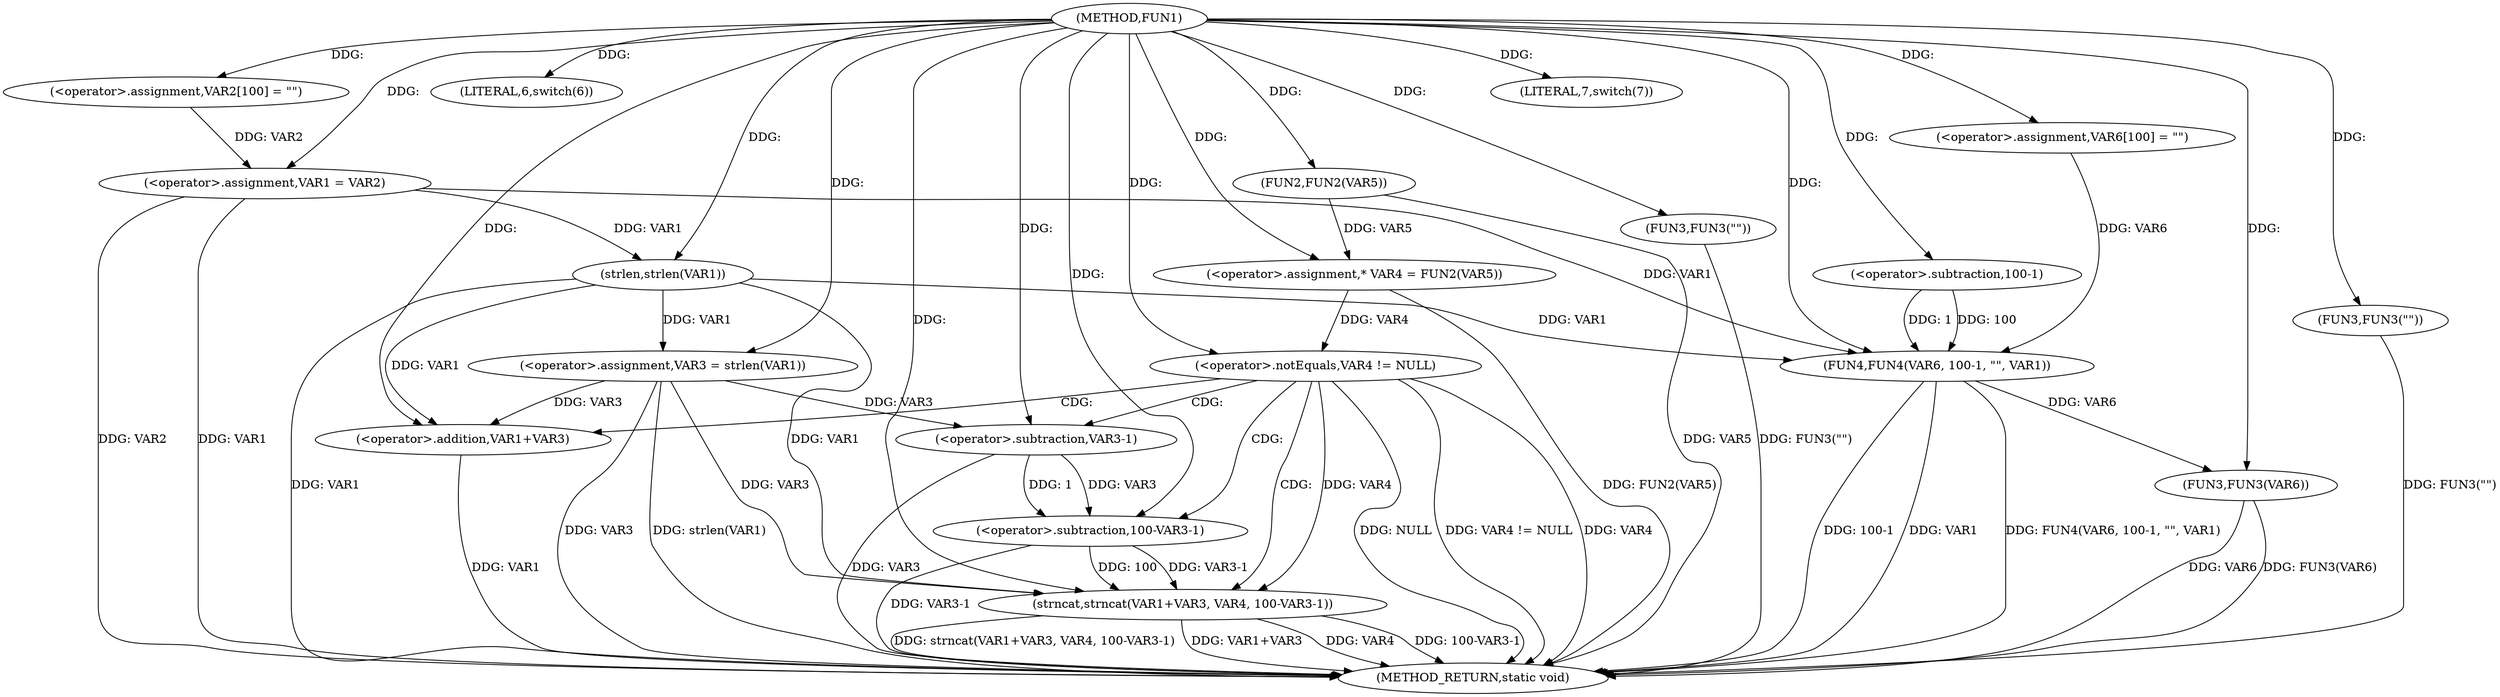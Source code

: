 digraph FUN1 {  
"1000100" [label = "(METHOD,FUN1)" ]
"1000168" [label = "(METHOD_RETURN,static void)" ]
"1000104" [label = "(<operator>.assignment,VAR2[100] = \"\")" ]
"1000107" [label = "(<operator>.assignment,VAR1 = VAR2)" ]
"1000111" [label = "(LITERAL,6,switch(6))" ]
"1000116" [label = "(<operator>.assignment,VAR3 = strlen(VAR1))" ]
"1000118" [label = "(strlen,strlen(VAR1))" ]
"1000121" [label = "(<operator>.assignment,* VAR4 = FUN2(VAR5))" ]
"1000123" [label = "(FUN2,FUN2(VAR5))" ]
"1000126" [label = "(<operator>.notEquals,VAR4 != NULL)" ]
"1000130" [label = "(strncat,strncat(VAR1+VAR3, VAR4, 100-VAR3-1))" ]
"1000131" [label = "(<operator>.addition,VAR1+VAR3)" ]
"1000135" [label = "(<operator>.subtraction,100-VAR3-1)" ]
"1000137" [label = "(<operator>.subtraction,VAR3-1)" ]
"1000142" [label = "(FUN3,FUN3(\"\"))" ]
"1000146" [label = "(LITERAL,7,switch(7))" ]
"1000151" [label = "(<operator>.assignment,VAR6[100] = \"\")" ]
"1000154" [label = "(FUN4,FUN4(VAR6, 100-1, \"\", VAR1))" ]
"1000156" [label = "(<operator>.subtraction,100-1)" ]
"1000161" [label = "(FUN3,FUN3(VAR6))" ]
"1000165" [label = "(FUN3,FUN3(\"\"))" ]
  "1000116" -> "1000168"  [ label = "DDG: VAR3"] 
  "1000142" -> "1000168"  [ label = "DDG: FUN3(\"\")"] 
  "1000107" -> "1000168"  [ label = "DDG: VAR1"] 
  "1000154" -> "1000168"  [ label = "DDG: VAR1"] 
  "1000130" -> "1000168"  [ label = "DDG: VAR4"] 
  "1000126" -> "1000168"  [ label = "DDG: VAR4"] 
  "1000116" -> "1000168"  [ label = "DDG: strlen(VAR1)"] 
  "1000154" -> "1000168"  [ label = "DDG: FUN4(VAR6, 100-1, \"\", VAR1)"] 
  "1000130" -> "1000168"  [ label = "DDG: 100-VAR3-1"] 
  "1000118" -> "1000168"  [ label = "DDG: VAR1"] 
  "1000161" -> "1000168"  [ label = "DDG: VAR6"] 
  "1000130" -> "1000168"  [ label = "DDG: strncat(VAR1+VAR3, VAR4, 100-VAR3-1)"] 
  "1000126" -> "1000168"  [ label = "DDG: VAR4 != NULL"] 
  "1000121" -> "1000168"  [ label = "DDG: FUN2(VAR5)"] 
  "1000131" -> "1000168"  [ label = "DDG: VAR1"] 
  "1000137" -> "1000168"  [ label = "DDG: VAR3"] 
  "1000126" -> "1000168"  [ label = "DDG: NULL"] 
  "1000154" -> "1000168"  [ label = "DDG: 100-1"] 
  "1000161" -> "1000168"  [ label = "DDG: FUN3(VAR6)"] 
  "1000135" -> "1000168"  [ label = "DDG: VAR3-1"] 
  "1000107" -> "1000168"  [ label = "DDG: VAR2"] 
  "1000130" -> "1000168"  [ label = "DDG: VAR1+VAR3"] 
  "1000123" -> "1000168"  [ label = "DDG: VAR5"] 
  "1000165" -> "1000168"  [ label = "DDG: FUN3(\"\")"] 
  "1000100" -> "1000104"  [ label = "DDG: "] 
  "1000104" -> "1000107"  [ label = "DDG: VAR2"] 
  "1000100" -> "1000107"  [ label = "DDG: "] 
  "1000100" -> "1000111"  [ label = "DDG: "] 
  "1000118" -> "1000116"  [ label = "DDG: VAR1"] 
  "1000100" -> "1000116"  [ label = "DDG: "] 
  "1000107" -> "1000118"  [ label = "DDG: VAR1"] 
  "1000100" -> "1000118"  [ label = "DDG: "] 
  "1000123" -> "1000121"  [ label = "DDG: VAR5"] 
  "1000100" -> "1000121"  [ label = "DDG: "] 
  "1000100" -> "1000123"  [ label = "DDG: "] 
  "1000121" -> "1000126"  [ label = "DDG: VAR4"] 
  "1000100" -> "1000126"  [ label = "DDG: "] 
  "1000118" -> "1000130"  [ label = "DDG: VAR1"] 
  "1000100" -> "1000130"  [ label = "DDG: "] 
  "1000116" -> "1000130"  [ label = "DDG: VAR3"] 
  "1000118" -> "1000131"  [ label = "DDG: VAR1"] 
  "1000100" -> "1000131"  [ label = "DDG: "] 
  "1000116" -> "1000131"  [ label = "DDG: VAR3"] 
  "1000126" -> "1000130"  [ label = "DDG: VAR4"] 
  "1000135" -> "1000130"  [ label = "DDG: 100"] 
  "1000135" -> "1000130"  [ label = "DDG: VAR3-1"] 
  "1000100" -> "1000135"  [ label = "DDG: "] 
  "1000137" -> "1000135"  [ label = "DDG: VAR3"] 
  "1000137" -> "1000135"  [ label = "DDG: 1"] 
  "1000100" -> "1000137"  [ label = "DDG: "] 
  "1000116" -> "1000137"  [ label = "DDG: VAR3"] 
  "1000100" -> "1000142"  [ label = "DDG: "] 
  "1000100" -> "1000146"  [ label = "DDG: "] 
  "1000100" -> "1000151"  [ label = "DDG: "] 
  "1000151" -> "1000154"  [ label = "DDG: VAR6"] 
  "1000100" -> "1000154"  [ label = "DDG: "] 
  "1000156" -> "1000154"  [ label = "DDG: 100"] 
  "1000156" -> "1000154"  [ label = "DDG: 1"] 
  "1000100" -> "1000156"  [ label = "DDG: "] 
  "1000107" -> "1000154"  [ label = "DDG: VAR1"] 
  "1000118" -> "1000154"  [ label = "DDG: VAR1"] 
  "1000154" -> "1000161"  [ label = "DDG: VAR6"] 
  "1000100" -> "1000161"  [ label = "DDG: "] 
  "1000100" -> "1000165"  [ label = "DDG: "] 
  "1000126" -> "1000131"  [ label = "CDG: "] 
  "1000126" -> "1000137"  [ label = "CDG: "] 
  "1000126" -> "1000130"  [ label = "CDG: "] 
  "1000126" -> "1000135"  [ label = "CDG: "] 
}
